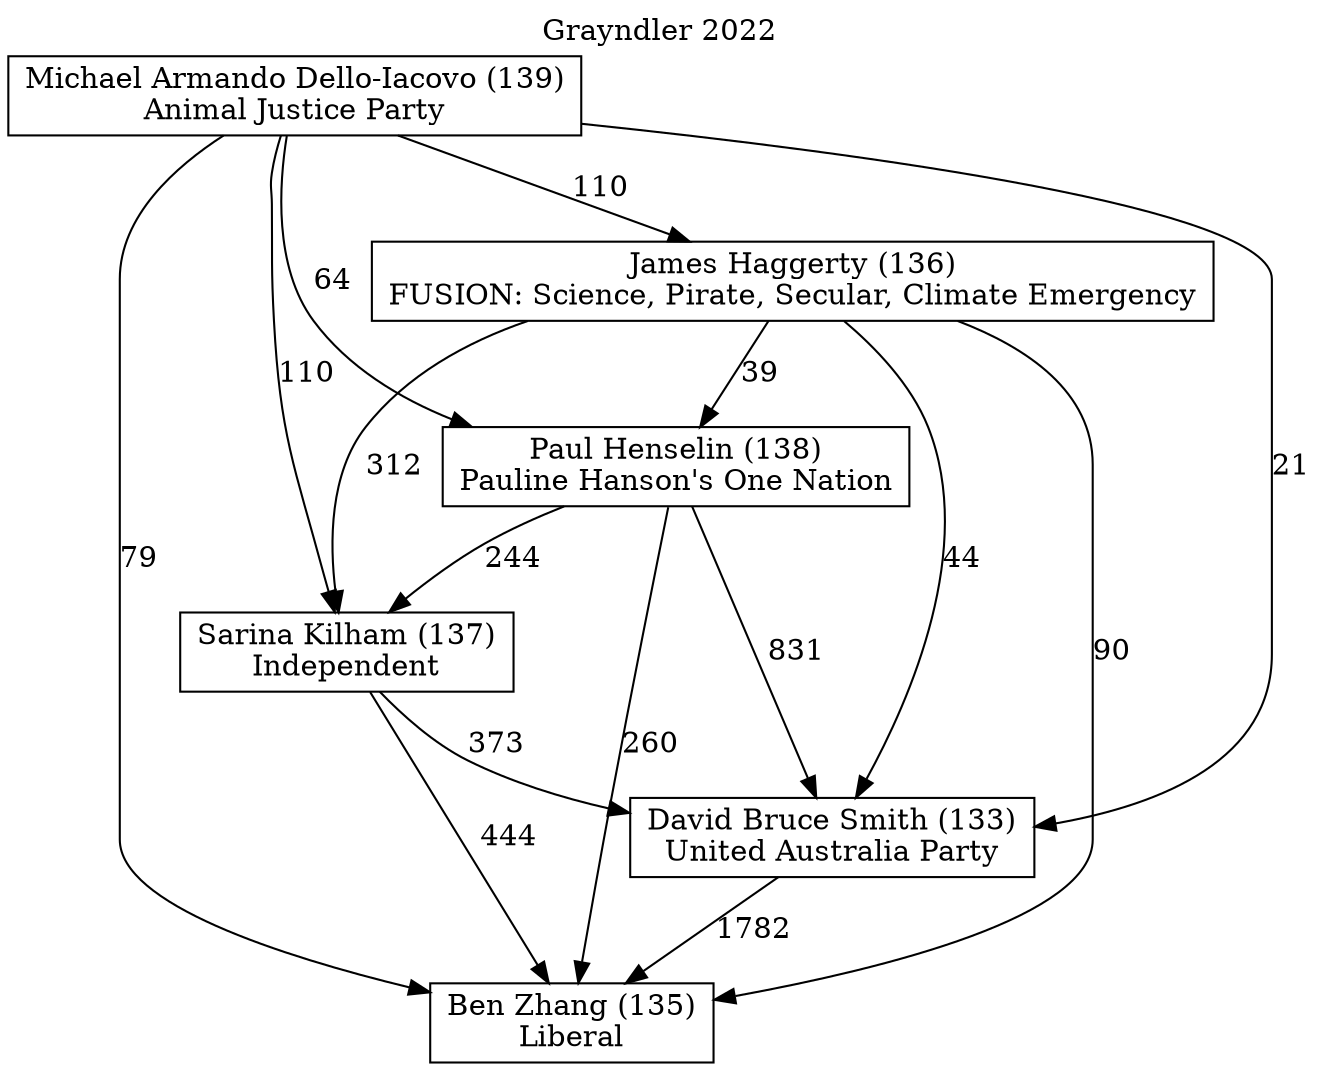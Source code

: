 // House preference flow
digraph "Ben Zhang (135)_Grayndler_2022" {
	graph [label="Grayndler 2022" labelloc=t mclimit=10]
	node [shape=box]
	"Ben Zhang (135)" [label="Ben Zhang (135)
Liberal"]
	"David Bruce Smith (133)" [label="David Bruce Smith (133)
United Australia Party"]
	"Sarina Kilham (137)" [label="Sarina Kilham (137)
Independent"]
	"Paul Henselin (138)" [label="Paul Henselin (138)
Pauline Hanson's One Nation"]
	"James Haggerty (136)" [label="James Haggerty (136)
FUSION: Science, Pirate, Secular, Climate Emergency"]
	"Michael Armando Dello-Iacovo (139)" [label="Michael Armando Dello-Iacovo (139)
Animal Justice Party"]
	"David Bruce Smith (133)" -> "Ben Zhang (135)" [label=1782]
	"Sarina Kilham (137)" -> "David Bruce Smith (133)" [label=373]
	"Paul Henselin (138)" -> "Sarina Kilham (137)" [label=244]
	"James Haggerty (136)" -> "Paul Henselin (138)" [label=39]
	"Michael Armando Dello-Iacovo (139)" -> "James Haggerty (136)" [label=110]
	"Sarina Kilham (137)" -> "Ben Zhang (135)" [label=444]
	"Paul Henselin (138)" -> "Ben Zhang (135)" [label=260]
	"James Haggerty (136)" -> "Ben Zhang (135)" [label=90]
	"Michael Armando Dello-Iacovo (139)" -> "Ben Zhang (135)" [label=79]
	"Michael Armando Dello-Iacovo (139)" -> "Paul Henselin (138)" [label=64]
	"James Haggerty (136)" -> "Sarina Kilham (137)" [label=312]
	"Michael Armando Dello-Iacovo (139)" -> "Sarina Kilham (137)" [label=110]
	"Paul Henselin (138)" -> "David Bruce Smith (133)" [label=831]
	"James Haggerty (136)" -> "David Bruce Smith (133)" [label=44]
	"Michael Armando Dello-Iacovo (139)" -> "David Bruce Smith (133)" [label=21]
}
